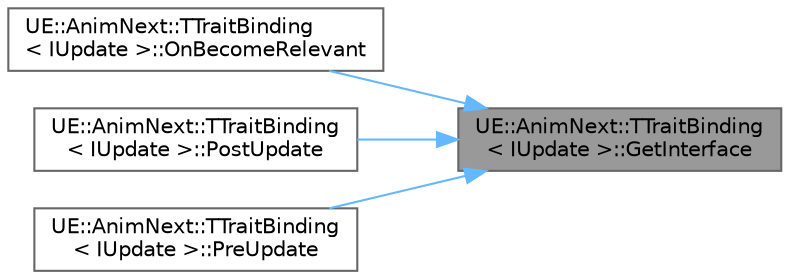 digraph "UE::AnimNext::TTraitBinding&lt; IUpdate &gt;::GetInterface"
{
 // INTERACTIVE_SVG=YES
 // LATEX_PDF_SIZE
  bgcolor="transparent";
  edge [fontname=Helvetica,fontsize=10,labelfontname=Helvetica,labelfontsize=10];
  node [fontname=Helvetica,fontsize=10,shape=box,height=0.2,width=0.4];
  rankdir="RL";
  Node1 [id="Node000001",label="UE::AnimNext::TTraitBinding\l\< IUpdate \>::GetInterface",height=0.2,width=0.4,color="gray40", fillcolor="grey60", style="filled", fontcolor="black",tooltip=" "];
  Node1 -> Node2 [id="edge1_Node000001_Node000002",dir="back",color="steelblue1",style="solid",tooltip=" "];
  Node2 [id="Node000002",label="UE::AnimNext::TTraitBinding\l\< IUpdate \>::OnBecomeRelevant",height=0.2,width=0.4,color="grey40", fillcolor="white", style="filled",URL="$d4/dd9/structUE_1_1AnimNext_1_1TTraitBinding_3_01IUpdate_01_4.html#a6267f10a652c5e410d653a0c1aa8022e",tooltip=" "];
  Node1 -> Node3 [id="edge2_Node000001_Node000003",dir="back",color="steelblue1",style="solid",tooltip=" "];
  Node3 [id="Node000003",label="UE::AnimNext::TTraitBinding\l\< IUpdate \>::PostUpdate",height=0.2,width=0.4,color="grey40", fillcolor="white", style="filled",URL="$d4/dd9/structUE_1_1AnimNext_1_1TTraitBinding_3_01IUpdate_01_4.html#a0d11f9996b03a29779f4174e4076dd91",tooltip=" "];
  Node1 -> Node4 [id="edge3_Node000001_Node000004",dir="back",color="steelblue1",style="solid",tooltip=" "];
  Node4 [id="Node000004",label="UE::AnimNext::TTraitBinding\l\< IUpdate \>::PreUpdate",height=0.2,width=0.4,color="grey40", fillcolor="white", style="filled",URL="$d4/dd9/structUE_1_1AnimNext_1_1TTraitBinding_3_01IUpdate_01_4.html#a547013819a5878d4af38e60e3bb5f80d",tooltip=" "];
}
